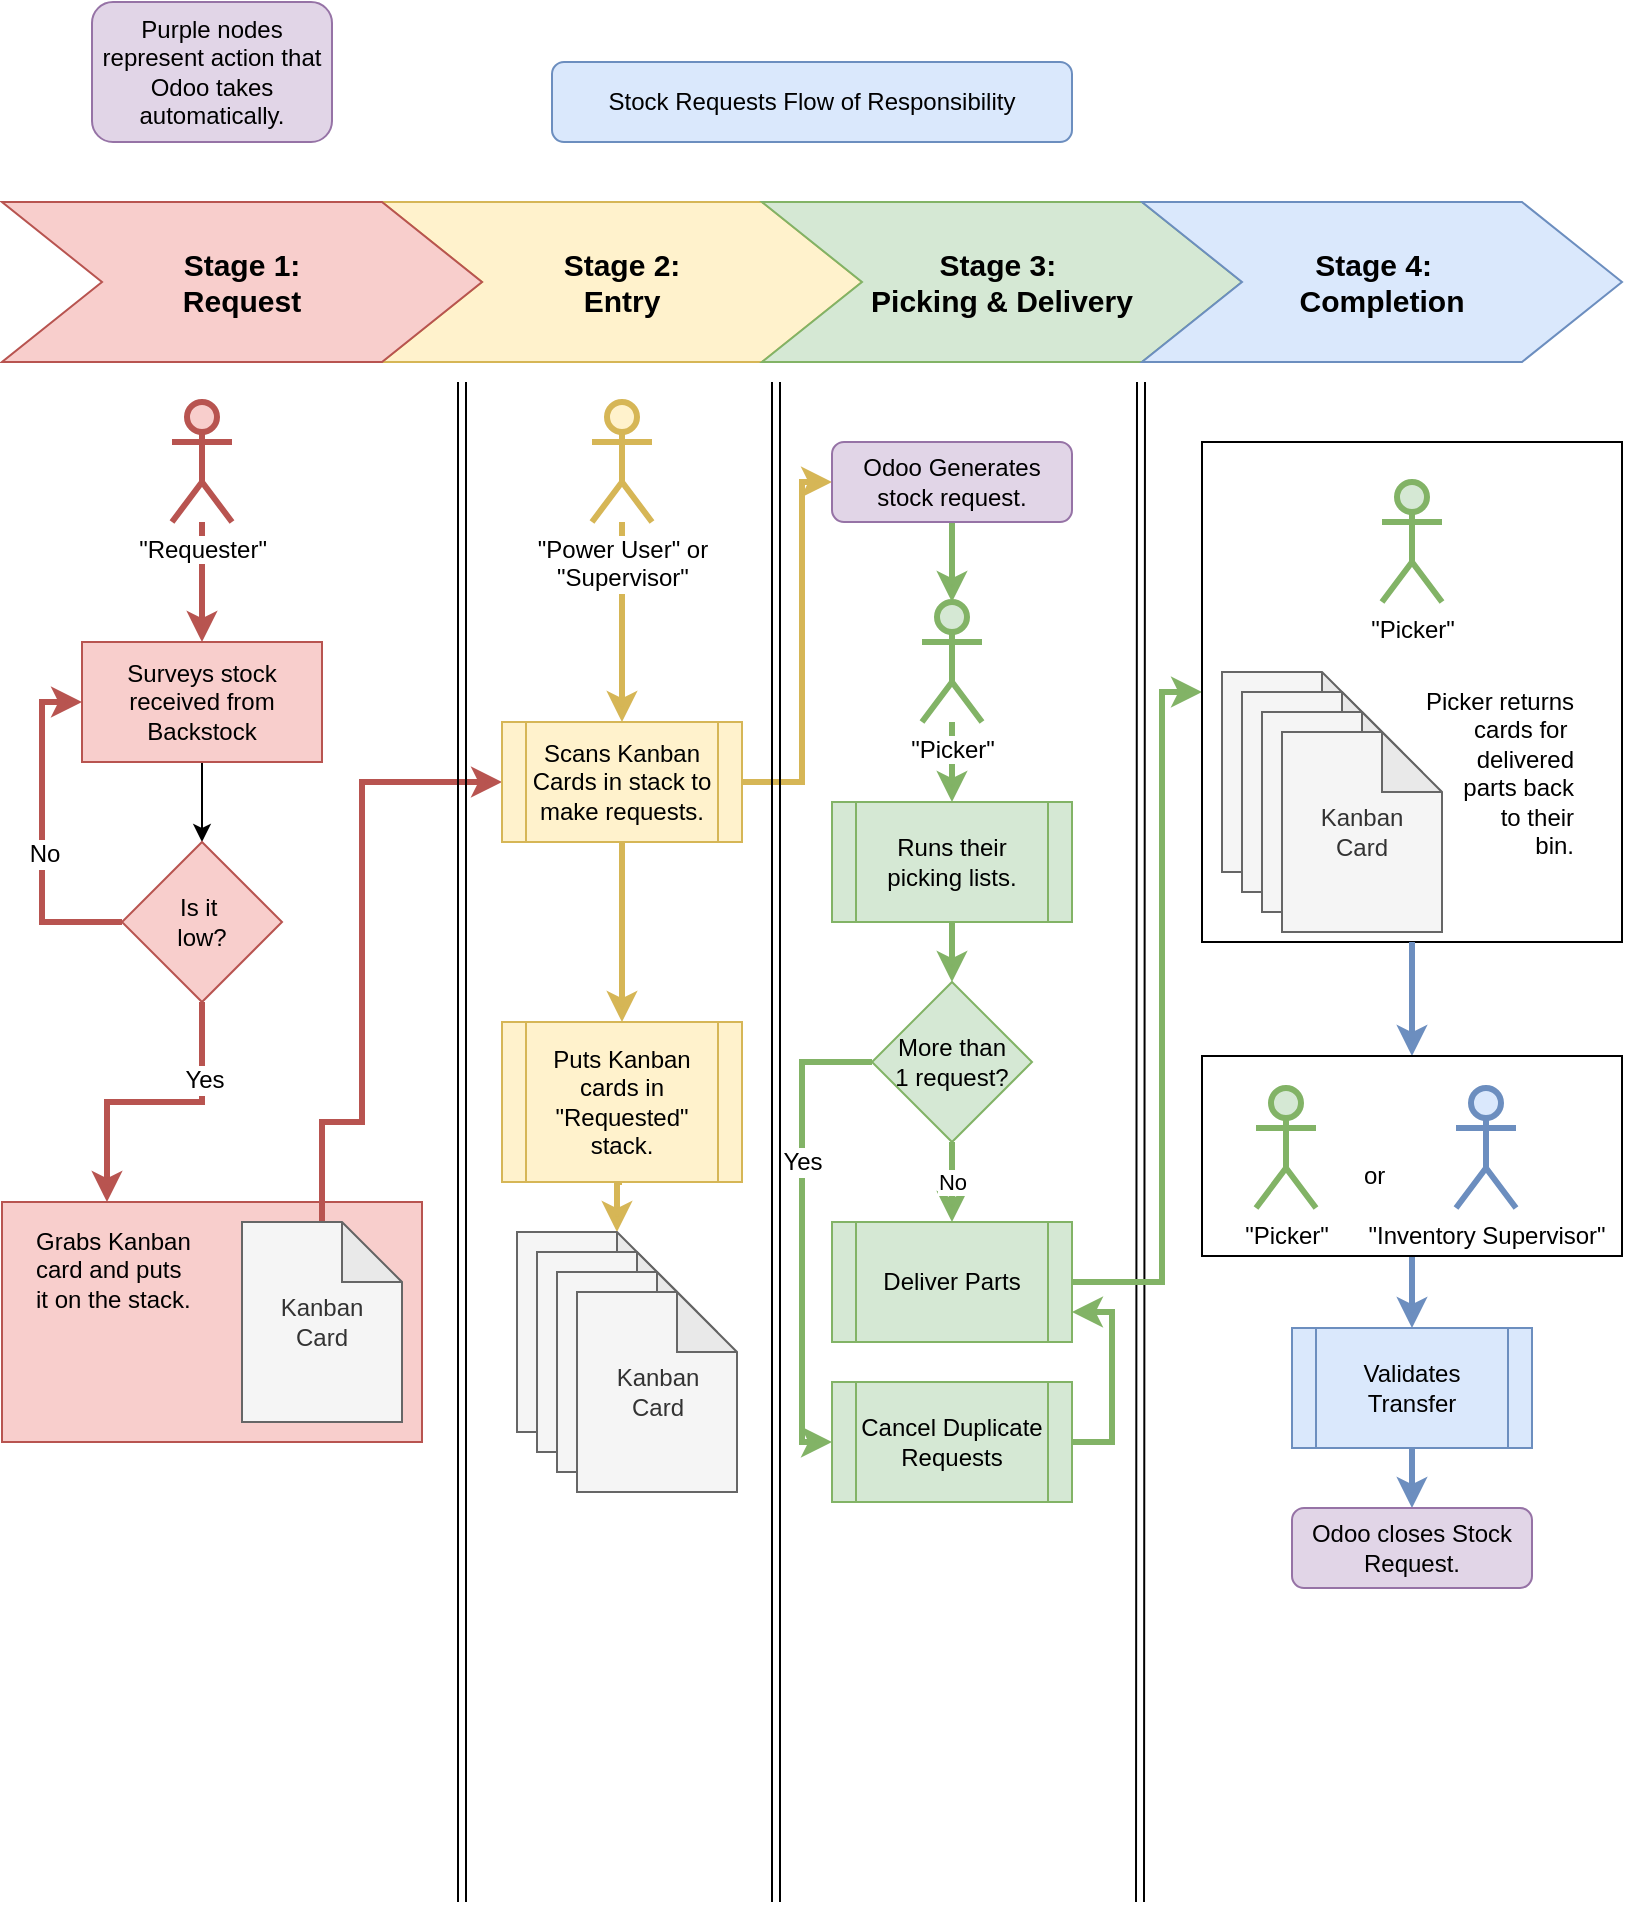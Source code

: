 <mxfile version="10.8.3" type="github"><diagram id="TH4j2CjPkuCw8vH1KWTC" name="Page-1"><mxGraphModel dx="1394" dy="746" grid="1" gridSize="10" guides="1" tooltips="1" connect="1" arrows="1" fold="1" page="1" pageScale="1" pageWidth="850" pageHeight="1100" math="0" shadow="0"><root><mxCell id="0"/><mxCell id="1" parent="0"/><mxCell id="CrYCX4JpfZJo3C4zdD0V-89" style="edgeStyle=orthogonalEdgeStyle;rounded=0;orthogonalLoop=1;jettySize=auto;html=1;exitX=0.5;exitY=1;exitDx=0;exitDy=0;strokeWidth=3;fillColor=#dae8fc;strokeColor=#6c8ebf;" edge="1" parent="1" source="CrYCX4JpfZJo3C4zdD0V-88" target="CrYCX4JpfZJo3C4zdD0V-68"><mxGeometry relative="1" as="geometry"/></mxCell><mxCell id="CrYCX4JpfZJo3C4zdD0V-1" value="Stock Requests Flow of Responsibility" style="rounded=1;whiteSpace=wrap;html=1;fillColor=#dae8fc;strokeColor=#6c8ebf;" vertex="1" parent="1"><mxGeometry x="295" y="60" width="260" height="40" as="geometry"/></mxCell><mxCell id="CrYCX4JpfZJo3C4zdD0V-5" value="&lt;div style=&quot;font-size: 15px&quot;&gt;&lt;b&gt;&lt;font style=&quot;font-size: 15px&quot;&gt;Stage 2:&lt;/font&gt;&lt;/b&gt;&lt;/div&gt;&lt;b style=&quot;font-size: 15px&quot;&gt;Entry&lt;br&gt;&lt;/b&gt;" style="shape=step;perimeter=stepPerimeter;whiteSpace=wrap;html=1;fixedSize=1;size=50;fillColor=#fff2cc;strokeColor=#d6b656;" vertex="1" parent="1"><mxGeometry x="210" y="130" width="240" height="80" as="geometry"/></mxCell><mxCell id="CrYCX4JpfZJo3C4zdD0V-7" value="&lt;div style=&quot;font-size: 15px&quot;&gt;&lt;b&gt;&lt;font style=&quot;font-size: 15px&quot;&gt;Stage 3:&amp;nbsp;&lt;/font&gt;&lt;/b&gt;&lt;/div&gt;&lt;div style=&quot;font-size: 15px&quot;&gt;&lt;b&gt;&lt;font style=&quot;font-size: 15px&quot;&gt;Picking &amp;amp; Delivery&lt;/font&gt;&lt;/b&gt;&lt;/div&gt;" style="shape=step;perimeter=stepPerimeter;whiteSpace=wrap;html=1;fixedSize=1;size=50;fillColor=#d5e8d4;strokeColor=#82b366;" vertex="1" parent="1"><mxGeometry x="400" y="130" width="240" height="80" as="geometry"/></mxCell><mxCell id="CrYCX4JpfZJo3C4zdD0V-8" value="&lt;div style=&quot;font-size: 15px&quot;&gt;&lt;b&gt;&lt;font style=&quot;font-size: 15px&quot;&gt;Stage 4:&amp;nbsp;&lt;/font&gt;&lt;/b&gt;&lt;b&gt;&amp;nbsp;&lt;/b&gt;&lt;/div&gt;&lt;div style=&quot;font-size: 15px&quot;&gt;&lt;b&gt;&lt;font style=&quot;font-size: 15px&quot;&gt;Completion&lt;/font&gt;&lt;/b&gt;&lt;/div&gt;" style="shape=step;perimeter=stepPerimeter;whiteSpace=wrap;html=1;fixedSize=1;size=50;fillColor=#dae8fc;strokeColor=#6c8ebf;" vertex="1" parent="1"><mxGeometry x="590" y="130" width="240" height="80" as="geometry"/></mxCell><mxCell id="CrYCX4JpfZJo3C4zdD0V-18" style="edgeStyle=orthogonalEdgeStyle;rounded=0;orthogonalLoop=1;jettySize=auto;html=1;exitX=0.5;exitY=1;exitDx=0;exitDy=0;" edge="1" parent="1" source="CrYCX4JpfZJo3C4zdD0V-16" target="CrYCX4JpfZJo3C4zdD0V-17"><mxGeometry relative="1" as="geometry"/></mxCell><mxCell id="CrYCX4JpfZJo3C4zdD0V-16" value="Surveys stock received from Backstock" style="rounded=0;whiteSpace=wrap;html=1;fillColor=#f8cecc;strokeColor=#b85450;" vertex="1" parent="1"><mxGeometry x="60" y="350" width="120" height="60" as="geometry"/></mxCell><mxCell id="CrYCX4JpfZJo3C4zdD0V-25" style="edgeStyle=orthogonalEdgeStyle;rounded=0;orthogonalLoop=1;jettySize=auto;html=1;exitX=0;exitY=0.5;exitDx=0;exitDy=0;entryX=0;entryY=0.5;entryDx=0;entryDy=0;fillColor=#f8cecc;strokeColor=#b85450;strokeWidth=3;" edge="1" parent="1" source="CrYCX4JpfZJo3C4zdD0V-17" target="CrYCX4JpfZJo3C4zdD0V-16"><mxGeometry relative="1" as="geometry"/></mxCell><mxCell id="CrYCX4JpfZJo3C4zdD0V-26" value="No" style="text;html=1;resizable=0;points=[];align=center;verticalAlign=middle;labelBackgroundColor=#ffffff;" vertex="1" connectable="0" parent="CrYCX4JpfZJo3C4zdD0V-25"><mxGeometry x="-0.129" y="-1" relative="1" as="geometry"><mxPoint as="offset"/></mxGeometry></mxCell><mxCell id="CrYCX4JpfZJo3C4zdD0V-35" style="edgeStyle=orthogonalEdgeStyle;rounded=0;orthogonalLoop=1;jettySize=auto;html=1;exitX=0.5;exitY=1;exitDx=0;exitDy=0;entryX=0.25;entryY=0;entryDx=0;entryDy=0;fillColor=#f8cecc;strokeColor=#b85450;strokeWidth=3;" edge="1" parent="1" source="CrYCX4JpfZJo3C4zdD0V-17" target="CrYCX4JpfZJo3C4zdD0V-36"><mxGeometry relative="1" as="geometry"><mxPoint x="120" y="590" as="targetPoint"/></mxGeometry></mxCell><mxCell id="CrYCX4JpfZJo3C4zdD0V-115" value="Yes" style="text;html=1;resizable=0;points=[];align=center;verticalAlign=middle;labelBackgroundColor=#ffffff;" vertex="1" connectable="0" parent="CrYCX4JpfZJo3C4zdD0V-35"><mxGeometry x="-0.469" y="1" relative="1" as="geometry"><mxPoint as="offset"/></mxGeometry></mxCell><mxCell id="CrYCX4JpfZJo3C4zdD0V-17" value="Is it&amp;nbsp;&lt;br&gt;low?&lt;br&gt;" style="rhombus;whiteSpace=wrap;html=1;fillColor=#f8cecc;strokeColor=#b85450;" vertex="1" parent="1"><mxGeometry x="80" y="450" width="80" height="80" as="geometry"/></mxCell><mxCell id="CrYCX4JpfZJo3C4zdD0V-23" style="edgeStyle=orthogonalEdgeStyle;rounded=0;orthogonalLoop=1;jettySize=auto;html=1;fillColor=#f8cecc;strokeColor=#b85450;strokeWidth=3;" edge="1" parent="1" source="CrYCX4JpfZJo3C4zdD0V-19" target="CrYCX4JpfZJo3C4zdD0V-16"><mxGeometry relative="1" as="geometry"/></mxCell><mxCell id="CrYCX4JpfZJo3C4zdD0V-19" value="&quot;Requester&quot;" style="shape=umlActor;verticalLabelPosition=bottom;labelBackgroundColor=#ffffff;verticalAlign=top;html=1;outlineConnect=0;fillColor=#f8cecc;strokeColor=#b85450;strokeWidth=3;" vertex="1" parent="1"><mxGeometry x="105" y="230" width="30" height="60" as="geometry"/></mxCell><mxCell id="CrYCX4JpfZJo3C4zdD0V-30" value="&lt;div style=&quot;font-size: 15px&quot;&gt;&lt;b&gt;&lt;font style=&quot;font-size: 15px&quot;&gt;Stage 1:&lt;/font&gt;&lt;/b&gt;&lt;/div&gt;&lt;b style=&quot;font-size: 15px&quot;&gt;&lt;div&gt;&lt;b&gt;&lt;font style=&quot;font-size: 15px&quot;&gt;Request&lt;/font&gt;&lt;/b&gt;&lt;/div&gt;&lt;/b&gt;" style="shape=step;perimeter=stepPerimeter;whiteSpace=wrap;html=1;fixedSize=1;size=50;fillColor=#f8cecc;strokeColor=#b85450;" vertex="1" parent="1"><mxGeometry x="20" y="130" width="240" height="80" as="geometry"/></mxCell><mxCell id="CrYCX4JpfZJo3C4zdD0V-36" value="" style="rounded=0;whiteSpace=wrap;html=1;fillColor=#f8cecc;strokeColor=#b85450;" vertex="1" parent="1"><mxGeometry x="20" y="630" width="210" height="120" as="geometry"/></mxCell><mxCell id="CrYCX4JpfZJo3C4zdD0V-37" value="Grabs Kanban &lt;br&gt;card and puts &lt;br&gt;it on the stack." style="text;html=1;resizable=0;points=[];autosize=1;align=left;verticalAlign=top;spacingTop=-4;" vertex="1" parent="1"><mxGeometry x="35" y="640" width="100" height="40" as="geometry"/></mxCell><mxCell id="CrYCX4JpfZJo3C4zdD0V-41" style="edgeStyle=orthogonalEdgeStyle;rounded=0;orthogonalLoop=1;jettySize=auto;html=1;exitX=0.5;exitY=0;exitDx=0;exitDy=0;exitPerimeter=0;entryX=0;entryY=0.5;entryDx=0;entryDy=0;fillColor=#f8cecc;strokeColor=#b85450;strokeWidth=3;" edge="1" parent="1" source="CrYCX4JpfZJo3C4zdD0V-38" target="CrYCX4JpfZJo3C4zdD0V-49"><mxGeometry relative="1" as="geometry"><mxPoint x="290" y="400" as="targetPoint"/><Array as="points"><mxPoint x="180" y="590"/><mxPoint x="200" y="590"/><mxPoint x="200" y="420"/></Array></mxGeometry></mxCell><mxCell id="CrYCX4JpfZJo3C4zdD0V-38" value="Kanban&lt;br&gt;Card&lt;br&gt;" style="shape=note;whiteSpace=wrap;html=1;backgroundOutline=1;darkOpacity=0.05;fillColor=#f5f5f5;strokeColor=#666666;fontColor=#333333;" vertex="1" parent="1"><mxGeometry x="140" y="640" width="80" height="100" as="geometry"/></mxCell><mxCell id="CrYCX4JpfZJo3C4zdD0V-46" style="edgeStyle=orthogonalEdgeStyle;rounded=0;orthogonalLoop=1;jettySize=auto;html=1;fillColor=#fff2cc;strokeColor=#d6b656;strokeWidth=3;" edge="1" parent="1" source="CrYCX4JpfZJo3C4zdD0V-42" target="CrYCX4JpfZJo3C4zdD0V-49"><mxGeometry relative="1" as="geometry"><mxPoint x="330" y="360" as="targetPoint"/></mxGeometry></mxCell><mxCell id="CrYCX4JpfZJo3C4zdD0V-42" value="&quot;Power User&quot; or &lt;br&gt;&quot;Supervisor&quot;" style="shape=umlActor;verticalLabelPosition=bottom;labelBackgroundColor=#ffffff;verticalAlign=top;html=1;outlineConnect=0;fillColor=#fff2cc;strokeColor=#d6b656;strokeWidth=3;" vertex="1" parent="1"><mxGeometry x="315" y="230" width="30" height="60" as="geometry"/></mxCell><mxCell id="CrYCX4JpfZJo3C4zdD0V-47" value="" style="shape=link;html=1;" edge="1" parent="1"><mxGeometry width="50" height="50" relative="1" as="geometry"><mxPoint x="250" y="980" as="sourcePoint"/><mxPoint x="250" y="220" as="targetPoint"/></mxGeometry></mxCell><mxCell id="CrYCX4JpfZJo3C4zdD0V-65" style="edgeStyle=orthogonalEdgeStyle;rounded=0;orthogonalLoop=1;jettySize=auto;html=1;exitX=0.5;exitY=1;exitDx=0;exitDy=0;entryX=0.5;entryY=0;entryDx=0;entryDy=0;fillColor=#fff2cc;strokeColor=#d6b656;strokeWidth=3;" edge="1" parent="1" source="CrYCX4JpfZJo3C4zdD0V-49" target="CrYCX4JpfZJo3C4zdD0V-66"><mxGeometry relative="1" as="geometry"><mxPoint x="329.667" y="620" as="targetPoint"/></mxGeometry></mxCell><mxCell id="CrYCX4JpfZJo3C4zdD0V-70" style="edgeStyle=orthogonalEdgeStyle;rounded=0;orthogonalLoop=1;jettySize=auto;html=1;exitX=1;exitY=0.5;exitDx=0;exitDy=0;entryX=0;entryY=0.5;entryDx=0;entryDy=0;fillColor=#fff2cc;strokeColor=#d6b656;strokeWidth=3;" edge="1" parent="1" source="CrYCX4JpfZJo3C4zdD0V-49" target="CrYCX4JpfZJo3C4zdD0V-57"><mxGeometry relative="1" as="geometry"><Array as="points"><mxPoint x="420" y="420"/><mxPoint x="420" y="270"/></Array></mxGeometry></mxCell><mxCell id="CrYCX4JpfZJo3C4zdD0V-49" value="Scans Kanban Cards in stack to make requests." style="shape=process;whiteSpace=wrap;html=1;backgroundOutline=1;fillColor=#fff2cc;strokeColor=#d6b656;" vertex="1" parent="1"><mxGeometry x="270" y="390" width="120" height="60" as="geometry"/></mxCell><mxCell id="CrYCX4JpfZJo3C4zdD0V-54" value="" style="shape=link;html=1;" edge="1" parent="1"><mxGeometry width="50" height="50" relative="1" as="geometry"><mxPoint x="407" y="980" as="sourcePoint"/><mxPoint x="407" y="220" as="targetPoint"/></mxGeometry></mxCell><mxCell id="CrYCX4JpfZJo3C4zdD0V-60" style="edgeStyle=orthogonalEdgeStyle;rounded=0;orthogonalLoop=1;jettySize=auto;html=1;exitX=0.5;exitY=1;exitDx=0;exitDy=0;fillColor=#d5e8d4;strokeColor=#82b366;strokeWidth=3;" edge="1" parent="1" source="CrYCX4JpfZJo3C4zdD0V-57" target="CrYCX4JpfZJo3C4zdD0V-59"><mxGeometry relative="1" as="geometry"/></mxCell><mxCell id="CrYCX4JpfZJo3C4zdD0V-57" value="Odoo Generates stock request." style="rounded=1;whiteSpace=wrap;html=1;fillColor=#e1d5e7;strokeColor=#9673a6;" vertex="1" parent="1"><mxGeometry x="435" y="250" width="120" height="40" as="geometry"/></mxCell><mxCell id="CrYCX4JpfZJo3C4zdD0V-64" style="edgeStyle=orthogonalEdgeStyle;rounded=0;orthogonalLoop=1;jettySize=auto;html=1;fillColor=#d5e8d4;strokeColor=#82b366;strokeWidth=3;" edge="1" parent="1" source="CrYCX4JpfZJo3C4zdD0V-59" target="CrYCX4JpfZJo3C4zdD0V-63"><mxGeometry relative="1" as="geometry"/></mxCell><mxCell id="CrYCX4JpfZJo3C4zdD0V-59" value="&quot;Picker&quot;" style="shape=umlActor;verticalLabelPosition=bottom;labelBackgroundColor=#ffffff;verticalAlign=top;html=1;outlineConnect=0;fillColor=#d5e8d4;strokeColor=#82b366;strokeWidth=3;" vertex="1" parent="1"><mxGeometry x="480" y="330" width="30" height="60" as="geometry"/></mxCell><mxCell id="CrYCX4JpfZJo3C4zdD0V-62" value="Purple nodes represent action that Odoo takes automatically." style="rounded=1;whiteSpace=wrap;html=1;fillColor=#e1d5e7;strokeColor=#9673a6;" vertex="1" parent="1"><mxGeometry x="65" y="30" width="120" height="70" as="geometry"/></mxCell><mxCell id="CrYCX4JpfZJo3C4zdD0V-80" style="edgeStyle=orthogonalEdgeStyle;rounded=0;orthogonalLoop=1;jettySize=auto;html=1;exitX=0.5;exitY=1;exitDx=0;exitDy=0;fillColor=#d5e8d4;strokeColor=#82b366;strokeWidth=3;" edge="1" parent="1" source="CrYCX4JpfZJo3C4zdD0V-63" target="CrYCX4JpfZJo3C4zdD0V-79"><mxGeometry relative="1" as="geometry"/></mxCell><mxCell id="CrYCX4JpfZJo3C4zdD0V-63" value="Runs their picking lists." style="shape=process;whiteSpace=wrap;html=1;backgroundOutline=1;fillColor=#d5e8d4;strokeColor=#82b366;" vertex="1" parent="1"><mxGeometry x="435" y="430" width="120" height="60" as="geometry"/></mxCell><mxCell id="CrYCX4JpfZJo3C4zdD0V-113" style="edgeStyle=orthogonalEdgeStyle;rounded=0;orthogonalLoop=1;jettySize=auto;html=1;exitX=0.5;exitY=1;exitDx=0;exitDy=0;entryX=0;entryY=0;entryDx=50;entryDy=0;entryPerimeter=0;fillColor=#fff2cc;strokeColor=#d6b656;strokeWidth=3;" edge="1" parent="1" source="CrYCX4JpfZJo3C4zdD0V-66" target="CrYCX4JpfZJo3C4zdD0V-99"><mxGeometry relative="1" as="geometry"/></mxCell><mxCell id="CrYCX4JpfZJo3C4zdD0V-66" value="Puts Kanban cards in &quot;Requested&quot; stack." style="shape=process;whiteSpace=wrap;html=1;backgroundOutline=1;fillColor=#fff2cc;strokeColor=#d6b656;" vertex="1" parent="1"><mxGeometry x="270" y="540" width="120" height="80" as="geometry"/></mxCell><mxCell id="CrYCX4JpfZJo3C4zdD0V-93" style="edgeStyle=orthogonalEdgeStyle;rounded=0;orthogonalLoop=1;jettySize=auto;html=1;exitX=0.5;exitY=1;exitDx=0;exitDy=0;strokeWidth=3;fillColor=#dae8fc;strokeColor=#6c8ebf;" edge="1" parent="1" source="CrYCX4JpfZJo3C4zdD0V-68" target="CrYCX4JpfZJo3C4zdD0V-92"><mxGeometry relative="1" as="geometry"/></mxCell><mxCell id="CrYCX4JpfZJo3C4zdD0V-68" value="Validates Transfer" style="shape=process;whiteSpace=wrap;html=1;backgroundOutline=1;fillColor=#dae8fc;strokeColor=#6c8ebf;" vertex="1" parent="1"><mxGeometry x="665" y="693" width="120" height="60" as="geometry"/></mxCell><mxCell id="CrYCX4JpfZJo3C4zdD0V-69" value="" style="shape=link;html=1;" edge="1" parent="1"><mxGeometry width="50" height="50" relative="1" as="geometry"><mxPoint x="589" y="980" as="sourcePoint"/><mxPoint x="589.5" y="220" as="targetPoint"/></mxGeometry></mxCell><mxCell id="CrYCX4JpfZJo3C4zdD0V-111" style="edgeStyle=orthogonalEdgeStyle;rounded=0;orthogonalLoop=1;jettySize=auto;html=1;exitX=1;exitY=0.5;exitDx=0;exitDy=0;entryX=0;entryY=0.5;entryDx=0;entryDy=0;fillColor=#d5e8d4;strokeColor=#82b366;strokeWidth=3;" edge="1" parent="1" source="CrYCX4JpfZJo3C4zdD0V-77" target="CrYCX4JpfZJo3C4zdD0V-107"><mxGeometry relative="1" as="geometry"><Array as="points"><mxPoint x="600" y="670"/><mxPoint x="600" y="375"/></Array></mxGeometry></mxCell><mxCell id="CrYCX4JpfZJo3C4zdD0V-77" value="Deliver Parts" style="shape=process;whiteSpace=wrap;html=1;backgroundOutline=1;fillColor=#d5e8d4;strokeColor=#82b366;" vertex="1" parent="1"><mxGeometry x="435" y="640" width="120" height="60" as="geometry"/></mxCell><mxCell id="CrYCX4JpfZJo3C4zdD0V-81" value="No" style="edgeStyle=orthogonalEdgeStyle;rounded=0;orthogonalLoop=1;jettySize=auto;html=1;exitX=0.5;exitY=1;exitDx=0;exitDy=0;fillColor=#d5e8d4;strokeColor=#82b366;strokeWidth=3;" edge="1" parent="1" source="CrYCX4JpfZJo3C4zdD0V-79" target="CrYCX4JpfZJo3C4zdD0V-77"><mxGeometry relative="1" as="geometry"/></mxCell><mxCell id="CrYCX4JpfZJo3C4zdD0V-82" style="edgeStyle=orthogonalEdgeStyle;rounded=0;orthogonalLoop=1;jettySize=auto;html=1;exitX=0;exitY=0.5;exitDx=0;exitDy=0;entryX=0;entryY=0.5;entryDx=0;entryDy=0;fillColor=#d5e8d4;strokeColor=#82b366;strokeWidth=3;" edge="1" parent="1" source="CrYCX4JpfZJo3C4zdD0V-79" target="CrYCX4JpfZJo3C4zdD0V-84"><mxGeometry relative="1" as="geometry"><mxPoint x="430" y="760" as="targetPoint"/><Array as="points"><mxPoint x="420" y="560"/><mxPoint x="420" y="750"/></Array></mxGeometry></mxCell><mxCell id="CrYCX4JpfZJo3C4zdD0V-83" value="Yes" style="text;html=1;resizable=0;points=[];align=center;verticalAlign=middle;labelBackgroundColor=#ffffff;" vertex="1" connectable="0" parent="CrYCX4JpfZJo3C4zdD0V-82"><mxGeometry x="-0.297" relative="1" as="geometry"><mxPoint as="offset"/></mxGeometry></mxCell><mxCell id="CrYCX4JpfZJo3C4zdD0V-79" value="More than&lt;br&gt;1 request?&lt;br&gt;" style="rhombus;whiteSpace=wrap;html=1;fillColor=#d5e8d4;strokeColor=#82b366;" vertex="1" parent="1"><mxGeometry x="455" y="520" width="80" height="80" as="geometry"/></mxCell><mxCell id="CrYCX4JpfZJo3C4zdD0V-86" style="edgeStyle=orthogonalEdgeStyle;rounded=0;orthogonalLoop=1;jettySize=auto;html=1;exitX=1;exitY=0.5;exitDx=0;exitDy=0;entryX=1;entryY=0.75;entryDx=0;entryDy=0;fillColor=#d5e8d4;strokeColor=#82b366;strokeWidth=3;" edge="1" parent="1" source="CrYCX4JpfZJo3C4zdD0V-84" target="CrYCX4JpfZJo3C4zdD0V-77"><mxGeometry relative="1" as="geometry"/></mxCell><mxCell id="CrYCX4JpfZJo3C4zdD0V-84" value="Cancel Duplicate Requests&lt;br&gt;" style="shape=process;whiteSpace=wrap;html=1;backgroundOutline=1;fillColor=#d5e8d4;strokeColor=#82b366;" vertex="1" parent="1"><mxGeometry x="435" y="720" width="120" height="60" as="geometry"/></mxCell><mxCell id="CrYCX4JpfZJo3C4zdD0V-92" value="Odoo closes Stock Request." style="rounded=1;whiteSpace=wrap;html=1;fillColor=#e1d5e7;strokeColor=#9673a6;" vertex="1" parent="1"><mxGeometry x="665" y="783" width="120" height="40" as="geometry"/></mxCell><mxCell id="CrYCX4JpfZJo3C4zdD0V-99" value="Kanban&lt;br&gt;Card&lt;br&gt;" style="shape=note;whiteSpace=wrap;html=1;backgroundOutline=1;darkOpacity=0.05;fillColor=#f5f5f5;strokeColor=#666666;fontColor=#333333;" vertex="1" parent="1"><mxGeometry x="277.5" y="645" width="80" height="100" as="geometry"/></mxCell><mxCell id="CrYCX4JpfZJo3C4zdD0V-100" value="Kanban&lt;br&gt;Card&lt;br&gt;" style="shape=note;whiteSpace=wrap;html=1;backgroundOutline=1;darkOpacity=0.05;fillColor=#f5f5f5;strokeColor=#666666;fontColor=#333333;" vertex="1" parent="1"><mxGeometry x="287.5" y="655" width="80" height="100" as="geometry"/></mxCell><mxCell id="CrYCX4JpfZJo3C4zdD0V-101" value="Kanban&lt;br&gt;Card&lt;br&gt;" style="shape=note;whiteSpace=wrap;html=1;backgroundOutline=1;darkOpacity=0.05;fillColor=#f5f5f5;strokeColor=#666666;fontColor=#333333;" vertex="1" parent="1"><mxGeometry x="297.5" y="665" width="80" height="100" as="geometry"/></mxCell><mxCell id="CrYCX4JpfZJo3C4zdD0V-102" value="Kanban&lt;br&gt;Card&lt;br&gt;" style="shape=note;whiteSpace=wrap;html=1;backgroundOutline=1;darkOpacity=0.05;fillColor=#f5f5f5;strokeColor=#666666;fontColor=#333333;" vertex="1" parent="1"><mxGeometry x="307.5" y="675" width="80" height="100" as="geometry"/></mxCell><mxCell id="CrYCX4JpfZJo3C4zdD0V-109" value="" style="group" vertex="1" connectable="0" parent="1"><mxGeometry x="620" y="360" width="210" height="140" as="geometry"/></mxCell><mxCell id="CrYCX4JpfZJo3C4zdD0V-107" value="" style="rounded=0;whiteSpace=wrap;html=1;" vertex="1" parent="CrYCX4JpfZJo3C4zdD0V-109"><mxGeometry y="-110" width="210" height="250" as="geometry"/></mxCell><mxCell id="CrYCX4JpfZJo3C4zdD0V-103" value="Kanban&lt;br&gt;Card&lt;br&gt;" style="shape=note;whiteSpace=wrap;html=1;backgroundOutline=1;darkOpacity=0.05;fillColor=#f5f5f5;strokeColor=#666666;fontColor=#333333;" vertex="1" parent="CrYCX4JpfZJo3C4zdD0V-109"><mxGeometry x="10" y="5" width="80" height="100" as="geometry"/></mxCell><mxCell id="CrYCX4JpfZJo3C4zdD0V-104" value="Kanban&lt;br&gt;Card&lt;br&gt;" style="shape=note;whiteSpace=wrap;html=1;backgroundOutline=1;darkOpacity=0.05;fillColor=#f5f5f5;strokeColor=#666666;fontColor=#333333;" vertex="1" parent="CrYCX4JpfZJo3C4zdD0V-109"><mxGeometry x="20" y="15" width="80" height="100" as="geometry"/></mxCell><mxCell id="CrYCX4JpfZJo3C4zdD0V-105" value="Kanban&lt;br&gt;Card&lt;br&gt;" style="shape=note;whiteSpace=wrap;html=1;backgroundOutline=1;darkOpacity=0.05;fillColor=#f5f5f5;strokeColor=#666666;fontColor=#333333;" vertex="1" parent="CrYCX4JpfZJo3C4zdD0V-109"><mxGeometry x="30" y="25" width="80" height="100" as="geometry"/></mxCell><mxCell id="CrYCX4JpfZJo3C4zdD0V-106" value="Kanban&lt;br&gt;Card&lt;br&gt;" style="shape=note;whiteSpace=wrap;html=1;backgroundOutline=1;darkOpacity=0.05;fillColor=#f5f5f5;strokeColor=#666666;fontColor=#333333;" vertex="1" parent="CrYCX4JpfZJo3C4zdD0V-109"><mxGeometry x="40" y="35" width="80" height="100" as="geometry"/></mxCell><mxCell id="CrYCX4JpfZJo3C4zdD0V-108" value="&lt;div style=&quot;text-align: right&quot;&gt;Picker returns&lt;/div&gt;&lt;div style=&quot;text-align: right&quot;&gt;cards for&amp;nbsp;&lt;/div&gt;&lt;div style=&quot;text-align: right&quot;&gt;delivered&lt;/div&gt;&lt;div style=&quot;text-align: right&quot;&gt;parts back&lt;/div&gt;&lt;div style=&quot;text-align: right&quot;&gt;to their&lt;/div&gt;&lt;div style=&quot;text-align: right&quot;&gt;bin.&lt;/div&gt;" style="text;html=1;resizable=0;points=[];autosize=1;align=left;verticalAlign=top;spacingTop=-4;" vertex="1" parent="CrYCX4JpfZJo3C4zdD0V-109"><mxGeometry x="110" y="10" width="90" height="90" as="geometry"/></mxCell><mxCell id="CrYCX4JpfZJo3C4zdD0V-110" value="&quot;Picker&quot;" style="shape=umlActor;verticalLabelPosition=bottom;labelBackgroundColor=#ffffff;verticalAlign=top;html=1;outlineConnect=0;fillColor=#d5e8d4;strokeColor=#82b366;strokeWidth=3;" vertex="1" parent="CrYCX4JpfZJo3C4zdD0V-109"><mxGeometry x="90" y="-90" width="30" height="60" as="geometry"/></mxCell><mxCell id="CrYCX4JpfZJo3C4zdD0V-112" style="edgeStyle=orthogonalEdgeStyle;rounded=0;orthogonalLoop=1;jettySize=auto;html=1;exitX=0.5;exitY=1;exitDx=0;exitDy=0;strokeWidth=3;fillColor=#dae8fc;strokeColor=#6c8ebf;" edge="1" parent="1" source="CrYCX4JpfZJo3C4zdD0V-107" target="CrYCX4JpfZJo3C4zdD0V-88"><mxGeometry relative="1" as="geometry"/></mxCell><mxCell id="CrYCX4JpfZJo3C4zdD0V-114" value="" style="group" vertex="1" connectable="0" parent="1"><mxGeometry x="620" y="557" width="210" height="100" as="geometry"/></mxCell><mxCell id="CrYCX4JpfZJo3C4zdD0V-88" value="" style="rounded=0;whiteSpace=wrap;html=1;" vertex="1" parent="CrYCX4JpfZJo3C4zdD0V-114"><mxGeometry width="210" height="100" as="geometry"/></mxCell><mxCell id="CrYCX4JpfZJo3C4zdD0V-73" value="&quot;Picker&quot;" style="shape=umlActor;verticalLabelPosition=bottom;labelBackgroundColor=#ffffff;verticalAlign=top;html=1;outlineConnect=0;fillColor=#d5e8d4;strokeColor=#82b366;strokeWidth=3;" vertex="1" parent="CrYCX4JpfZJo3C4zdD0V-114"><mxGeometry x="27" y="16" width="30" height="60" as="geometry"/></mxCell><mxCell id="CrYCX4JpfZJo3C4zdD0V-74" value="or" style="text;html=1;resizable=0;points=[];autosize=1;align=left;verticalAlign=top;spacingTop=-4;" vertex="1" parent="CrYCX4JpfZJo3C4zdD0V-114"><mxGeometry x="79" y="50" width="30" height="20" as="geometry"/></mxCell><mxCell id="CrYCX4JpfZJo3C4zdD0V-75" value="&quot;Inventory Supervisor&quot;" style="shape=umlActor;verticalLabelPosition=bottom;labelBackgroundColor=#ffffff;verticalAlign=top;html=1;outlineConnect=0;fillColor=#dae8fc;strokeColor=#6c8ebf;strokeWidth=3;" vertex="1" parent="CrYCX4JpfZJo3C4zdD0V-114"><mxGeometry x="127" y="16" width="30" height="60" as="geometry"/></mxCell></root></mxGraphModel></diagram></mxfile>